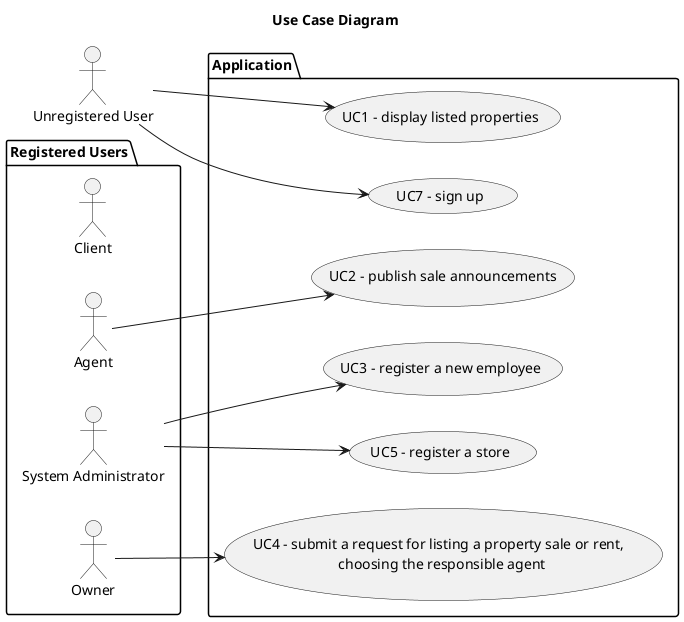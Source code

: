 @startuml
title Use Case Diagram
left to right direction

actor "Unregistered User" as Unreg


package "Registered Users"{
actor Client as Cl
actor Agent as Ag
actor "System Administrator" as Admin
actor "Owner" as O
}

package Application{
usecase "UC1 - display listed properties" as (Use1)
usecase "UC7 - sign up" as (Use7)
usecase "UC2 - publish sale announcements" as (Use2)
usecase "UC3 - register a new employee" as (Use3)
usecase "UC5 - register a store" as (Use5)
usecase "UC4 - submit a request for listing a property sale or rent, \n choosing the responsible agent" as (Use4)
}

Unreg --> Use1
Unreg --> Use7
Ag --> Use2
Admin --> Use3
Admin --> Use5
O --> Use4

@enduml
